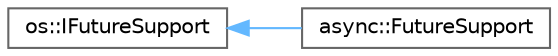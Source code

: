 digraph "Graphical Class Hierarchy"
{
 // LATEX_PDF_SIZE
  bgcolor="transparent";
  edge [fontname=Helvetica,fontsize=10,labelfontname=Helvetica,labelfontsize=10];
  node [fontname=Helvetica,fontsize=10,shape=box,height=0.2,width=0.4];
  rankdir="LR";
  Node0 [id="Node000000",label="os::IFutureSupport",height=0.2,width=0.4,color="grey40", fillcolor="white", style="filled",URL="$da/de4/classos_1_1IFutureSupport.html",tooltip=" "];
  Node0 -> Node1 [id="edge154_Node000000_Node000001",dir="back",color="steelblue1",style="solid",tooltip=" "];
  Node1 [id="Node000001",label="async::FutureSupport",height=0.2,width=0.4,color="grey40", fillcolor="white", style="filled",URL="$da/dd8/classasync_1_1FutureSupport.html",tooltip=" "];
}
